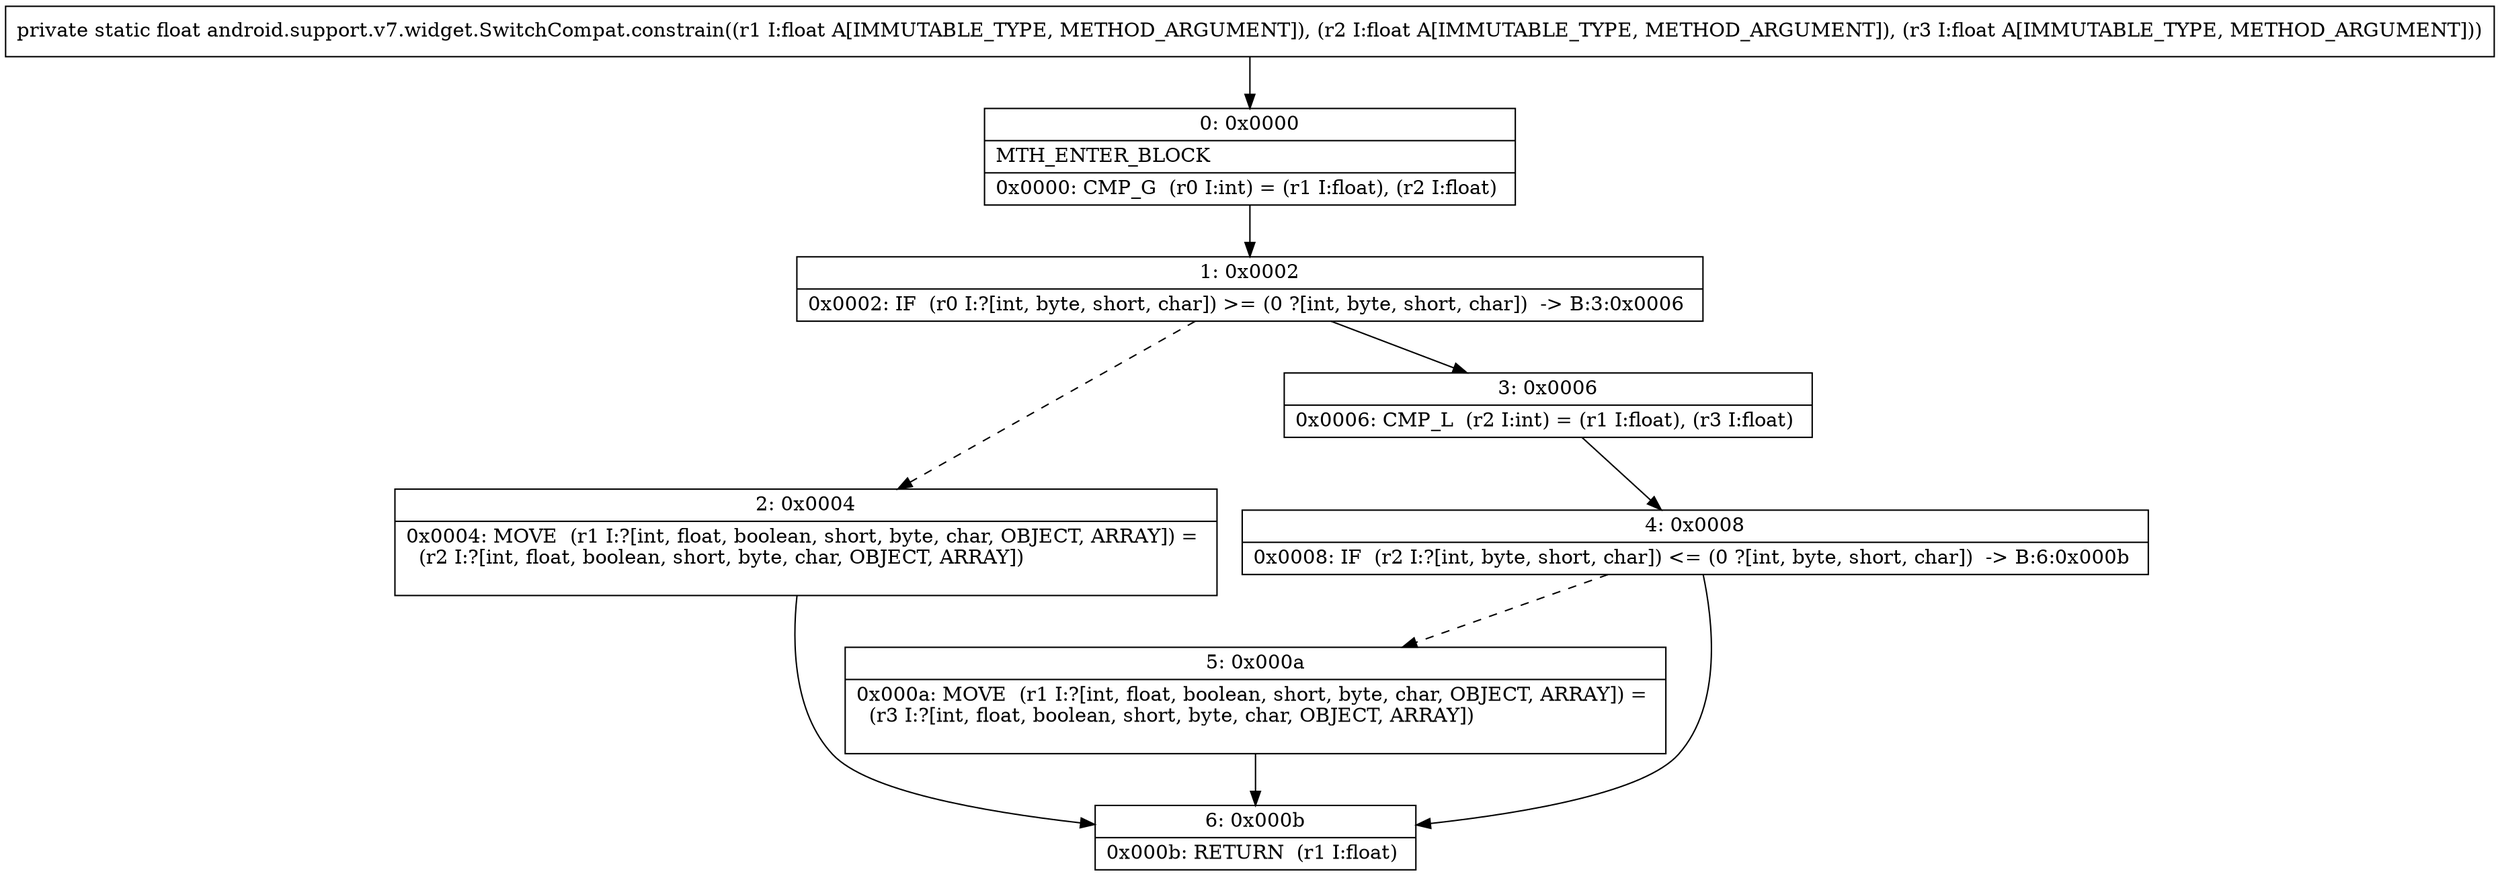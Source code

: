 digraph "CFG forandroid.support.v7.widget.SwitchCompat.constrain(FFF)F" {
Node_0 [shape=record,label="{0\:\ 0x0000|MTH_ENTER_BLOCK\l|0x0000: CMP_G  (r0 I:int) = (r1 I:float), (r2 I:float) \l}"];
Node_1 [shape=record,label="{1\:\ 0x0002|0x0002: IF  (r0 I:?[int, byte, short, char]) \>= (0 ?[int, byte, short, char])  \-\> B:3:0x0006 \l}"];
Node_2 [shape=record,label="{2\:\ 0x0004|0x0004: MOVE  (r1 I:?[int, float, boolean, short, byte, char, OBJECT, ARRAY]) = \l  (r2 I:?[int, float, boolean, short, byte, char, OBJECT, ARRAY])\l \l}"];
Node_3 [shape=record,label="{3\:\ 0x0006|0x0006: CMP_L  (r2 I:int) = (r1 I:float), (r3 I:float) \l}"];
Node_4 [shape=record,label="{4\:\ 0x0008|0x0008: IF  (r2 I:?[int, byte, short, char]) \<= (0 ?[int, byte, short, char])  \-\> B:6:0x000b \l}"];
Node_5 [shape=record,label="{5\:\ 0x000a|0x000a: MOVE  (r1 I:?[int, float, boolean, short, byte, char, OBJECT, ARRAY]) = \l  (r3 I:?[int, float, boolean, short, byte, char, OBJECT, ARRAY])\l \l}"];
Node_6 [shape=record,label="{6\:\ 0x000b|0x000b: RETURN  (r1 I:float) \l}"];
MethodNode[shape=record,label="{private static float android.support.v7.widget.SwitchCompat.constrain((r1 I:float A[IMMUTABLE_TYPE, METHOD_ARGUMENT]), (r2 I:float A[IMMUTABLE_TYPE, METHOD_ARGUMENT]), (r3 I:float A[IMMUTABLE_TYPE, METHOD_ARGUMENT])) }"];
MethodNode -> Node_0;
Node_0 -> Node_1;
Node_1 -> Node_2[style=dashed];
Node_1 -> Node_3;
Node_2 -> Node_6;
Node_3 -> Node_4;
Node_4 -> Node_5[style=dashed];
Node_4 -> Node_6;
Node_5 -> Node_6;
}


